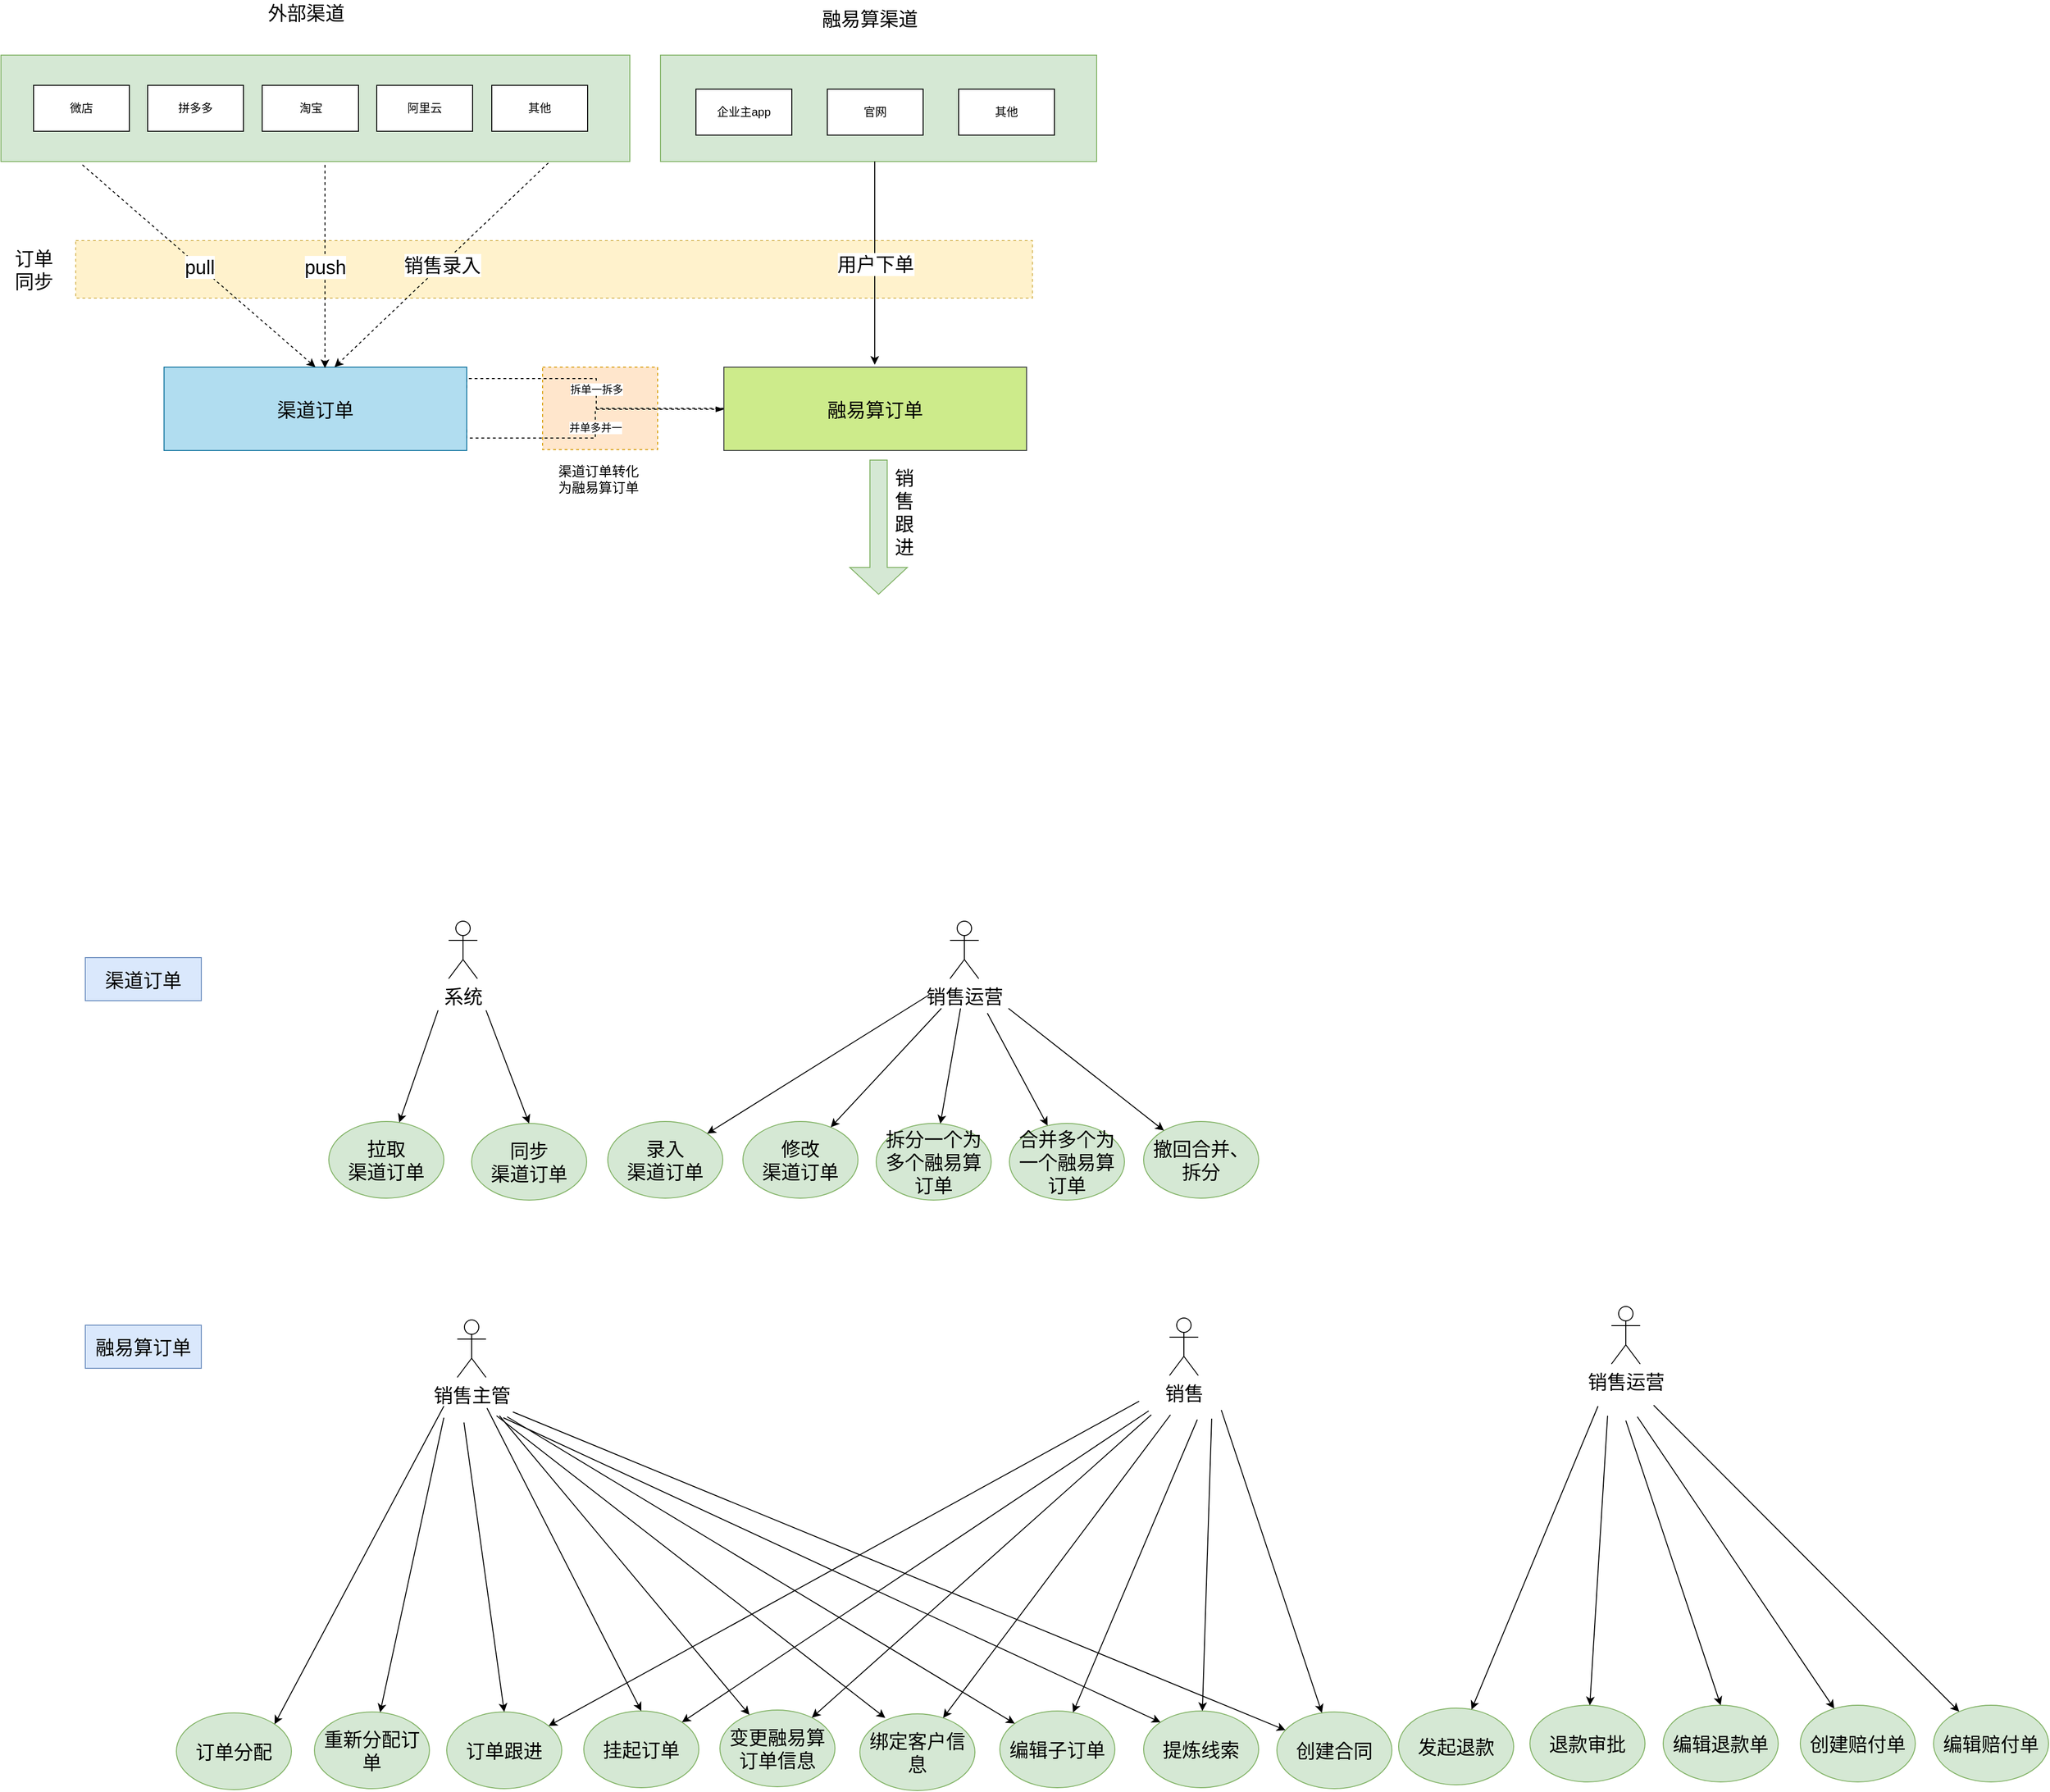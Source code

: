 <mxfile version="14.1.8" type="github">
  <diagram id="Wc-KlJpiXTT7ANUVL1O2" name="第 1 页">
    <mxGraphModel dx="3528" dy="1388" grid="0" gridSize="10" guides="1" tooltips="1" connect="1" arrows="1" fold="1" page="0" pageScale="1" pageWidth="827" pageHeight="1169" math="0" shadow="0">
      <root>
        <mxCell id="0" />
        <mxCell id="1" parent="0" />
        <mxCell id="DArMAvbHiKXC-84_z5ol-40" value="" style="rounded=0;whiteSpace=wrap;html=1;dashed=1;fillColor=#ffe6cc;strokeColor=#d79b00;" parent="1" vertex="1">
          <mxGeometry x="163" y="438" width="120" height="86" as="geometry" />
        </mxCell>
        <mxCell id="DArMAvbHiKXC-84_z5ol-33" value="" style="rounded=0;whiteSpace=wrap;html=1;dashed=1;fillColor=#fff2cc;strokeColor=#d6b656;" parent="1" vertex="1">
          <mxGeometry x="-323.99" y="306" width="997.99" height="60" as="geometry" />
        </mxCell>
        <mxCell id="DArMAvbHiKXC-84_z5ol-8" value="" style="rounded=0;whiteSpace=wrap;html=1;fillColor=#d5e8d4;strokeColor=#82b366;" parent="1" vertex="1">
          <mxGeometry x="-402" y="112.5" width="656" height="111" as="geometry" />
        </mxCell>
        <mxCell id="DArMAvbHiKXC-84_z5ol-1" value="微店" style="rounded=0;whiteSpace=wrap;html=1;" parent="1" vertex="1">
          <mxGeometry x="-368" y="144" width="100" height="48" as="geometry" />
        </mxCell>
        <mxCell id="DArMAvbHiKXC-84_z5ol-2" value="拼多多" style="rounded=0;whiteSpace=wrap;html=1;" parent="1" vertex="1">
          <mxGeometry x="-249" y="144" width="100" height="48" as="geometry" />
        </mxCell>
        <mxCell id="DArMAvbHiKXC-84_z5ol-3" value="淘宝" style="rounded=0;whiteSpace=wrap;html=1;" parent="1" vertex="1">
          <mxGeometry x="-129.5" y="144" width="100.5" height="48" as="geometry" />
        </mxCell>
        <mxCell id="DArMAvbHiKXC-84_z5ol-6" value="阿里云" style="rounded=0;whiteSpace=wrap;html=1;" parent="1" vertex="1">
          <mxGeometry x="-10" y="144" width="100" height="48" as="geometry" />
        </mxCell>
        <mxCell id="DArMAvbHiKXC-84_z5ol-7" value="其他" style="rounded=0;whiteSpace=wrap;html=1;" parent="1" vertex="1">
          <mxGeometry x="110" y="144" width="100" height="48" as="geometry" />
        </mxCell>
        <mxCell id="DArMAvbHiKXC-84_z5ol-9" value="&lt;font style=&quot;font-size: 20px&quot;&gt;外部渠道&lt;/font&gt;" style="text;html=1;align=center;verticalAlign=middle;resizable=0;points=[];autosize=1;" parent="1" vertex="1">
          <mxGeometry x="-129" y="57" width="90" height="21" as="geometry" />
        </mxCell>
        <mxCell id="DArMAvbHiKXC-84_z5ol-12" value="" style="rounded=0;whiteSpace=wrap;html=1;fillColor=#d5e8d4;strokeColor=#82b366;" parent="1" vertex="1">
          <mxGeometry x="286" y="112.5" width="455" height="111" as="geometry" />
        </mxCell>
        <mxCell id="DArMAvbHiKXC-84_z5ol-13" value="企业主app" style="rounded=0;whiteSpace=wrap;html=1;" parent="1" vertex="1">
          <mxGeometry x="323" y="148" width="100" height="48" as="geometry" />
        </mxCell>
        <mxCell id="DArMAvbHiKXC-84_z5ol-14" value="官网" style="rounded=0;whiteSpace=wrap;html=1;" parent="1" vertex="1">
          <mxGeometry x="460" y="148" width="100" height="48" as="geometry" />
        </mxCell>
        <mxCell id="DArMAvbHiKXC-84_z5ol-15" value="其他" style="rounded=0;whiteSpace=wrap;html=1;" parent="1" vertex="1">
          <mxGeometry x="597" y="148" width="100" height="48" as="geometry" />
        </mxCell>
        <mxCell id="DArMAvbHiKXC-84_z5ol-16" value="&lt;font style=&quot;font-size: 20px&quot;&gt;融易算渠道&lt;/font&gt;" style="text;html=1;align=center;verticalAlign=middle;resizable=0;points=[];autosize=1;" parent="1" vertex="1">
          <mxGeometry x="449" y="63" width="110" height="21" as="geometry" />
        </mxCell>
        <mxCell id="DArMAvbHiKXC-84_z5ol-36" value="拆单一拆多" style="edgeStyle=orthogonalEdgeStyle;rounded=0;orthogonalLoop=1;jettySize=auto;html=1;exitX=1;exitY=0.25;exitDx=0;exitDy=0;dashed=1;endArrow=none;endFill=0;" parent="1" source="DArMAvbHiKXC-84_z5ol-17" edge="1">
          <mxGeometry relative="1" as="geometry">
            <mxPoint x="354" y="481" as="targetPoint" />
            <Array as="points">
              <mxPoint x="84" y="450" />
              <mxPoint x="219" y="450" />
              <mxPoint x="219" y="481" />
            </Array>
          </mxGeometry>
        </mxCell>
        <mxCell id="DArMAvbHiKXC-84_z5ol-39" value="并单多并一" style="edgeStyle=orthogonalEdgeStyle;rounded=0;orthogonalLoop=1;jettySize=auto;html=1;exitX=1;exitY=0.75;exitDx=0;exitDy=0;dashed=1;endArrow=blockThin;endFill=1;" parent="1" source="DArMAvbHiKXC-84_z5ol-17" target="DArMAvbHiKXC-84_z5ol-18" edge="1">
          <mxGeometry relative="1" as="geometry">
            <Array as="points">
              <mxPoint x="84" y="512" />
              <mxPoint x="218" y="512" />
              <mxPoint x="218" y="482" />
            </Array>
          </mxGeometry>
        </mxCell>
        <mxCell id="DArMAvbHiKXC-84_z5ol-17" value="&lt;font style=&quot;font-size: 20px&quot;&gt;渠道订单&lt;/font&gt;" style="rounded=0;whiteSpace=wrap;html=1;fillColor=#b1ddf0;strokeColor=#10739e;" parent="1" vertex="1">
          <mxGeometry x="-231.86" y="438" width="315.75" height="87" as="geometry" />
        </mxCell>
        <mxCell id="DArMAvbHiKXC-84_z5ol-18" value="&lt;font style=&quot;font-size: 20px&quot;&gt;融易算订单&lt;/font&gt;" style="rounded=0;whiteSpace=wrap;html=1;fillColor=#cdeb8b;strokeColor=#36393d;" parent="1" vertex="1">
          <mxGeometry x="352.12" y="438" width="315.75" height="87" as="geometry" />
        </mxCell>
        <mxCell id="DArMAvbHiKXC-84_z5ol-28" value="&lt;font style=&quot;font-size: 20px&quot;&gt;pull&lt;/font&gt;" style="endArrow=classic;html=1;entryX=0.5;entryY=0;entryDx=0;entryDy=0;dashed=1;" parent="1" target="DArMAvbHiKXC-84_z5ol-17" edge="1">
          <mxGeometry width="50" height="50" relative="1" as="geometry">
            <mxPoint x="-317" y="227" as="sourcePoint" />
            <mxPoint x="-261" y="232" as="targetPoint" />
          </mxGeometry>
        </mxCell>
        <mxCell id="DArMAvbHiKXC-84_z5ol-30" value="&lt;font style=&quot;font-size: 20px&quot;&gt;push&lt;/font&gt;" style="endArrow=classic;html=1;dashed=1;" parent="1" edge="1">
          <mxGeometry width="50" height="50" relative="1" as="geometry">
            <mxPoint x="-64" y="227" as="sourcePoint" />
            <mxPoint x="-64" y="439" as="targetPoint" />
          </mxGeometry>
        </mxCell>
        <mxCell id="DArMAvbHiKXC-84_z5ol-31" value="&lt;span style=&quot;font-size: 20px&quot;&gt;销售录入&lt;/span&gt;" style="endArrow=classic;html=1;dashed=1;" parent="1" edge="1">
          <mxGeometry width="50" height="50" relative="1" as="geometry">
            <mxPoint x="169" y="225" as="sourcePoint" />
            <mxPoint x="-54" y="438" as="targetPoint" />
          </mxGeometry>
        </mxCell>
        <mxCell id="DArMAvbHiKXC-84_z5ol-32" value="&lt;font style=&quot;font-size: 20px&quot;&gt;用户下单&lt;/font&gt;" style="endArrow=classic;html=1;" parent="1" edge="1">
          <mxGeometry width="50" height="50" relative="1" as="geometry">
            <mxPoint x="509.5" y="223.5" as="sourcePoint" />
            <mxPoint x="509.5" y="435.5" as="targetPoint" />
          </mxGeometry>
        </mxCell>
        <mxCell id="DArMAvbHiKXC-84_z5ol-34" value="&lt;font style=&quot;font-size: 20px&quot;&gt;订单&lt;br&gt;同步&lt;/font&gt;" style="text;html=1;align=center;verticalAlign=middle;resizable=0;points=[];autosize=1;" parent="1" vertex="1">
          <mxGeometry x="-393" y="317" width="50" height="38" as="geometry" />
        </mxCell>
        <mxCell id="DArMAvbHiKXC-84_z5ol-41" value="&lt;font style=&quot;font-size: 14px&quot;&gt;渠道订单转化&lt;br&gt;为融易算订单&lt;/font&gt;" style="text;html=1;align=center;verticalAlign=middle;resizable=0;points=[];autosize=1;" parent="1" vertex="1">
          <mxGeometry x="174" y="538" width="94" height="34" as="geometry" />
        </mxCell>
        <mxCell id="DArMAvbHiKXC-84_z5ol-53" value="" style="shape=singleArrow;direction=south;whiteSpace=wrap;html=1;fillColor=#d5e8d4;strokeColor=#82b366;" parent="1" vertex="1">
          <mxGeometry x="483.5" y="535" width="60" height="140" as="geometry" />
        </mxCell>
        <mxCell id="DArMAvbHiKXC-84_z5ol-54" value="&lt;span style=&quot;font-size: 20px&quot;&gt;销&lt;br&gt;售&lt;br&gt;跟&lt;br&gt;进&lt;/span&gt;" style="text;html=1;align=center;verticalAlign=middle;resizable=0;points=[];autosize=1;" parent="1" vertex="1">
          <mxGeometry x="525" y="553" width="30" height="72" as="geometry" />
        </mxCell>
        <mxCell id="DArMAvbHiKXC-84_z5ol-58" value="&lt;font style=&quot;font-size: 20px&quot;&gt;拉取&lt;br&gt;渠道订单&lt;/font&gt;" style="ellipse;whiteSpace=wrap;html=1;fillColor=#d5e8d4;strokeColor=#82b366;" parent="1" vertex="1">
          <mxGeometry x="-60" y="1225" width="120" height="80" as="geometry" />
        </mxCell>
        <mxCell id="DArMAvbHiKXC-84_z5ol-59" value="&lt;font style=&quot;font-size: 20px&quot;&gt;系统&lt;/font&gt;" style="shape=umlActor;verticalLabelPosition=bottom;verticalAlign=top;html=1;" parent="1" vertex="1">
          <mxGeometry x="65" y="1016" width="30" height="60" as="geometry" />
        </mxCell>
        <mxCell id="DArMAvbHiKXC-84_z5ol-60" value="&lt;font style=&quot;font-size: 20px&quot;&gt;同步&lt;br&gt;渠道订单&lt;/font&gt;" style="ellipse;whiteSpace=wrap;html=1;fillColor=#d5e8d4;strokeColor=#82b366;" parent="1" vertex="1">
          <mxGeometry x="89" y="1227" width="120" height="80" as="geometry" />
        </mxCell>
        <mxCell id="DArMAvbHiKXC-84_z5ol-61" value="" style="endArrow=classic;html=1;" parent="1" target="DArMAvbHiKXC-84_z5ol-58" edge="1">
          <mxGeometry width="50" height="50" relative="1" as="geometry">
            <mxPoint x="54" y="1109" as="sourcePoint" />
            <mxPoint x="-119.59" y="1242.135" as="targetPoint" />
          </mxGeometry>
        </mxCell>
        <mxCell id="DArMAvbHiKXC-84_z5ol-62" value="" style="endArrow=classic;html=1;entryX=0.5;entryY=0;entryDx=0;entryDy=0;" parent="1" target="DArMAvbHiKXC-84_z5ol-60" edge="1">
          <mxGeometry width="50" height="50" relative="1" as="geometry">
            <mxPoint x="104" y="1109" as="sourcePoint" />
            <mxPoint x="211.295" y="1245.358" as="targetPoint" />
          </mxGeometry>
        </mxCell>
        <mxCell id="DArMAvbHiKXC-84_z5ol-64" value="&lt;font style=&quot;font-size: 20px&quot;&gt;渠道订单&lt;/font&gt;" style="rounded=0;whiteSpace=wrap;html=1;fillColor=#dae8fc;strokeColor=#6c8ebf;" parent="1" vertex="1">
          <mxGeometry x="-314" y="1054" width="121" height="45" as="geometry" />
        </mxCell>
        <mxCell id="DArMAvbHiKXC-84_z5ol-66" value="&lt;font style=&quot;font-size: 20px&quot;&gt;录入&lt;br&gt;渠道订单&lt;/font&gt;" style="ellipse;whiteSpace=wrap;html=1;fillColor=#d5e8d4;strokeColor=#82b366;" parent="1" vertex="1">
          <mxGeometry x="231" y="1225" width="120" height="80" as="geometry" />
        </mxCell>
        <mxCell id="DArMAvbHiKXC-84_z5ol-67" value="&lt;span style=&quot;font-size: 20px&quot;&gt;销售运营&lt;/span&gt;" style="shape=umlActor;verticalLabelPosition=bottom;verticalAlign=top;html=1;" parent="1" vertex="1">
          <mxGeometry x="588" y="1016" width="30" height="60" as="geometry" />
        </mxCell>
        <mxCell id="DArMAvbHiKXC-84_z5ol-68" value="&lt;font style=&quot;font-size: 20px&quot;&gt;修改&lt;br&gt;渠道订单&lt;/font&gt;" style="ellipse;whiteSpace=wrap;html=1;fillColor=#d5e8d4;strokeColor=#82b366;" parent="1" vertex="1">
          <mxGeometry x="372" y="1225" width="120" height="80" as="geometry" />
        </mxCell>
        <mxCell id="DArMAvbHiKXC-84_z5ol-69" value="" style="endArrow=classic;html=1;exitX=0.453;exitY=0.256;exitDx=0;exitDy=0;exitPerimeter=0;" parent="1" target="DArMAvbHiKXC-84_z5ol-66" edge="1">
          <mxGeometry width="50" height="50" relative="1" as="geometry">
            <mxPoint x="566.34" y="1092.864" as="sourcePoint" />
            <mxPoint x="611" y="1106" as="targetPoint" />
          </mxGeometry>
        </mxCell>
        <mxCell id="DArMAvbHiKXC-84_z5ol-70" value="" style="endArrow=classic;html=1;" parent="1" target="DArMAvbHiKXC-84_z5ol-68" edge="1">
          <mxGeometry width="50" height="50" relative="1" as="geometry">
            <mxPoint x="579" y="1107" as="sourcePoint" />
            <mxPoint x="466.277" y="1246.373" as="targetPoint" />
          </mxGeometry>
        </mxCell>
        <mxCell id="DArMAvbHiKXC-84_z5ol-72" value="&lt;span style=&quot;font-size: 20px&quot;&gt;拆分一个为多个融易算订单&lt;/span&gt;" style="ellipse;whiteSpace=wrap;html=1;fillColor=#d5e8d4;strokeColor=#82b366;" parent="1" vertex="1">
          <mxGeometry x="511" y="1227" width="120" height="80" as="geometry" />
        </mxCell>
        <mxCell id="DArMAvbHiKXC-84_z5ol-73" value="&lt;span style=&quot;font-size: 20px&quot;&gt;合并多个为&lt;br&gt;一个融易算订单&lt;/span&gt;" style="ellipse;whiteSpace=wrap;html=1;fillColor=#d5e8d4;strokeColor=#82b366;" parent="1" vertex="1">
          <mxGeometry x="650" y="1227" width="120" height="80" as="geometry" />
        </mxCell>
        <mxCell id="DArMAvbHiKXC-84_z5ol-75" value="&lt;span style=&quot;font-size: 20px&quot;&gt;撤回合并、拆分&lt;/span&gt;" style="ellipse;whiteSpace=wrap;html=1;fillColor=#d5e8d4;strokeColor=#82b366;" parent="1" vertex="1">
          <mxGeometry x="790" y="1225" width="120" height="80" as="geometry" />
        </mxCell>
        <mxCell id="DArMAvbHiKXC-84_z5ol-76" value="" style="endArrow=classic;html=1;" parent="1" target="DArMAvbHiKXC-84_z5ol-72" edge="1">
          <mxGeometry width="50" height="50" relative="1" as="geometry">
            <mxPoint x="599" y="1107" as="sourcePoint" />
            <mxPoint x="523.728" y="1246.786" as="targetPoint" />
          </mxGeometry>
        </mxCell>
        <mxCell id="DArMAvbHiKXC-84_z5ol-77" value="" style="endArrow=classic;html=1;" parent="1" target="DArMAvbHiKXC-84_z5ol-73" edge="1">
          <mxGeometry width="50" height="50" relative="1" as="geometry">
            <mxPoint x="627" y="1112" as="sourcePoint" />
            <mxPoint x="533.728" y="1256.786" as="targetPoint" />
          </mxGeometry>
        </mxCell>
        <mxCell id="DArMAvbHiKXC-84_z5ol-78" value="" style="endArrow=classic;html=1;" parent="1" target="DArMAvbHiKXC-84_z5ol-75" edge="1">
          <mxGeometry width="50" height="50" relative="1" as="geometry">
            <mxPoint x="649" y="1107" as="sourcePoint" />
            <mxPoint x="543.728" y="1266.786" as="targetPoint" />
          </mxGeometry>
        </mxCell>
        <mxCell id="Rq0zYVGZ0-2ekg4DxV7x-1" value="&lt;font style=&quot;font-size: 20px&quot;&gt;融易算订单&lt;/font&gt;" style="rounded=0;whiteSpace=wrap;html=1;fillColor=#dae8fc;strokeColor=#6c8ebf;" vertex="1" parent="1">
          <mxGeometry x="-314" y="1437.5" width="121" height="45" as="geometry" />
        </mxCell>
        <mxCell id="Rq0zYVGZ0-2ekg4DxV7x-2" value="&lt;font style=&quot;font-size: 20px&quot;&gt;订单跟进&lt;/font&gt;" style="ellipse;whiteSpace=wrap;html=1;fillColor=#d5e8d4;strokeColor=#82b366;" vertex="1" parent="1">
          <mxGeometry x="63" y="1841" width="120" height="80" as="geometry" />
        </mxCell>
        <mxCell id="Rq0zYVGZ0-2ekg4DxV7x-3" value="&lt;span style=&quot;font-size: 20px&quot;&gt;销售&lt;/span&gt;" style="shape=umlActor;verticalLabelPosition=bottom;verticalAlign=top;html=1;" vertex="1" parent="1">
          <mxGeometry x="817" y="1430" width="30" height="60" as="geometry" />
        </mxCell>
        <mxCell id="Rq0zYVGZ0-2ekg4DxV7x-4" value="&lt;span style=&quot;font-size: 20px&quot;&gt;变更融易算订单信息&lt;/span&gt;" style="ellipse;whiteSpace=wrap;html=1;fillColor=#d5e8d4;strokeColor=#82b366;" vertex="1" parent="1">
          <mxGeometry x="348" y="1839" width="120" height="80" as="geometry" />
        </mxCell>
        <mxCell id="Rq0zYVGZ0-2ekg4DxV7x-5" value="" style="endArrow=classic;html=1;exitX=0.453;exitY=0.256;exitDx=0;exitDy=0;exitPerimeter=0;" edge="1" parent="1" target="Rq0zYVGZ0-2ekg4DxV7x-2">
          <mxGeometry width="50" height="50" relative="1" as="geometry">
            <mxPoint x="785.34" y="1516.864" as="sourcePoint" />
            <mxPoint x="830" y="1530" as="targetPoint" />
          </mxGeometry>
        </mxCell>
        <mxCell id="Rq0zYVGZ0-2ekg4DxV7x-6" value="" style="endArrow=classic;html=1;" edge="1" parent="1" target="Rq0zYVGZ0-2ekg4DxV7x-4">
          <mxGeometry width="50" height="50" relative="1" as="geometry">
            <mxPoint x="798" y="1531" as="sourcePoint" />
            <mxPoint x="685.277" y="1670.373" as="targetPoint" />
          </mxGeometry>
        </mxCell>
        <mxCell id="Rq0zYVGZ0-2ekg4DxV7x-7" value="&lt;span style=&quot;font-size: 20px&quot;&gt;绑定客户信息&lt;/span&gt;" style="ellipse;whiteSpace=wrap;html=1;fillColor=#d5e8d4;strokeColor=#82b366;" vertex="1" parent="1">
          <mxGeometry x="494" y="1843" width="120" height="80" as="geometry" />
        </mxCell>
        <mxCell id="Rq0zYVGZ0-2ekg4DxV7x-8" value="&lt;span style=&quot;font-size: 20px&quot;&gt;编辑子订单&lt;/span&gt;" style="ellipse;whiteSpace=wrap;html=1;fillColor=#d5e8d4;strokeColor=#82b366;" vertex="1" parent="1">
          <mxGeometry x="640" y="1840" width="120" height="80" as="geometry" />
        </mxCell>
        <mxCell id="Rq0zYVGZ0-2ekg4DxV7x-9" value="&lt;span style=&quot;font-size: 20px&quot;&gt;提炼线索&lt;/span&gt;" style="ellipse;whiteSpace=wrap;html=1;fillColor=#d5e8d4;strokeColor=#82b366;" vertex="1" parent="1">
          <mxGeometry x="790" y="1840" width="120" height="80" as="geometry" />
        </mxCell>
        <mxCell id="Rq0zYVGZ0-2ekg4DxV7x-10" value="" style="endArrow=classic;html=1;" edge="1" parent="1" target="Rq0zYVGZ0-2ekg4DxV7x-7">
          <mxGeometry width="50" height="50" relative="1" as="geometry">
            <mxPoint x="818" y="1531" as="sourcePoint" />
            <mxPoint x="742.728" y="1670.786" as="targetPoint" />
          </mxGeometry>
        </mxCell>
        <mxCell id="Rq0zYVGZ0-2ekg4DxV7x-11" value="" style="endArrow=classic;html=1;" edge="1" parent="1" target="Rq0zYVGZ0-2ekg4DxV7x-8">
          <mxGeometry width="50" height="50" relative="1" as="geometry">
            <mxPoint x="846" y="1536" as="sourcePoint" />
            <mxPoint x="752.728" y="1680.786" as="targetPoint" />
          </mxGeometry>
        </mxCell>
        <mxCell id="Rq0zYVGZ0-2ekg4DxV7x-12" value="" style="endArrow=classic;html=1;" edge="1" parent="1" target="Rq0zYVGZ0-2ekg4DxV7x-9">
          <mxGeometry width="50" height="50" relative="1" as="geometry">
            <mxPoint x="861" y="1535" as="sourcePoint" />
            <mxPoint x="762.728" y="1690.786" as="targetPoint" />
          </mxGeometry>
        </mxCell>
        <mxCell id="Rq0zYVGZ0-2ekg4DxV7x-13" value="&lt;span style=&quot;font-size: 20px&quot;&gt;创建合同&lt;/span&gt;" style="ellipse;whiteSpace=wrap;html=1;fillColor=#d5e8d4;strokeColor=#82b366;" vertex="1" parent="1">
          <mxGeometry x="929" y="1841" width="120" height="80" as="geometry" />
        </mxCell>
        <mxCell id="Rq0zYVGZ0-2ekg4DxV7x-14" value="" style="endArrow=classic;html=1;" edge="1" parent="1" target="Rq0zYVGZ0-2ekg4DxV7x-13">
          <mxGeometry width="50" height="50" relative="1" as="geometry">
            <mxPoint x="871" y="1526" as="sourcePoint" />
            <mxPoint x="938.371" y="1682.977" as="targetPoint" />
          </mxGeometry>
        </mxCell>
        <mxCell id="Rq0zYVGZ0-2ekg4DxV7x-16" value="&lt;font style=&quot;font-size: 20px&quot;&gt;订单分配&lt;/font&gt;" style="ellipse;whiteSpace=wrap;html=1;fillColor=#d5e8d4;strokeColor=#82b366;" vertex="1" parent="1">
          <mxGeometry x="-219" y="1842" width="120" height="80" as="geometry" />
        </mxCell>
        <mxCell id="Rq0zYVGZ0-2ekg4DxV7x-17" value="&lt;font style=&quot;font-size: 20px&quot;&gt;重新分配订单&lt;/font&gt;" style="ellipse;whiteSpace=wrap;html=1;fillColor=#d5e8d4;strokeColor=#82b366;" vertex="1" parent="1">
          <mxGeometry x="-75" y="1841" width="120" height="80" as="geometry" />
        </mxCell>
        <mxCell id="Rq0zYVGZ0-2ekg4DxV7x-18" value="&lt;span style=&quot;font-size: 20px&quot;&gt;挂起&lt;/span&gt;&lt;span style=&quot;font-size: 20px&quot;&gt;订单&lt;/span&gt;" style="ellipse;whiteSpace=wrap;html=1;fillColor=#d5e8d4;strokeColor=#82b366;" vertex="1" parent="1">
          <mxGeometry x="206" y="1840" width="120" height="80" as="geometry" />
        </mxCell>
        <mxCell id="Rq0zYVGZ0-2ekg4DxV7x-19" value="" style="endArrow=classic;html=1;exitX=0.453;exitY=0.256;exitDx=0;exitDy=0;exitPerimeter=0;" edge="1" parent="1" target="Rq0zYVGZ0-2ekg4DxV7x-18">
          <mxGeometry width="50" height="50" relative="1" as="geometry">
            <mxPoint x="795.34" y="1526.864" as="sourcePoint" />
            <mxPoint x="335" y="1678" as="targetPoint" />
          </mxGeometry>
        </mxCell>
        <mxCell id="Rq0zYVGZ0-2ekg4DxV7x-21" value="" style="endArrow=classic;html=1;" edge="1" parent="1" target="Rq0zYVGZ0-2ekg4DxV7x-17">
          <mxGeometry width="50" height="50" relative="1" as="geometry">
            <mxPoint x="60" y="1534" as="sourcePoint" />
            <mxPoint x="247.96" y="1671.001" as="targetPoint" />
          </mxGeometry>
        </mxCell>
        <mxCell id="Rq0zYVGZ0-2ekg4DxV7x-22" value="" style="endArrow=classic;html=1;entryX=1;entryY=0;entryDx=0;entryDy=0;" edge="1" parent="1" target="Rq0zYVGZ0-2ekg4DxV7x-16">
          <mxGeometry width="50" height="50" relative="1" as="geometry">
            <mxPoint x="60" y="1522" as="sourcePoint" />
            <mxPoint x="63.96" y="1658.72" as="targetPoint" />
          </mxGeometry>
        </mxCell>
        <mxCell id="Rq0zYVGZ0-2ekg4DxV7x-23" value="&lt;span style=&quot;font-size: 20px&quot;&gt;销售主管&lt;/span&gt;" style="shape=umlActor;verticalLabelPosition=bottom;verticalAlign=top;html=1;" vertex="1" parent="1">
          <mxGeometry x="74" y="1432" width="30" height="60" as="geometry" />
        </mxCell>
        <mxCell id="Rq0zYVGZ0-2ekg4DxV7x-27" value="" style="endArrow=classic;html=1;entryX=0.5;entryY=0;entryDx=0;entryDy=0;" edge="1" parent="1" target="Rq0zYVGZ0-2ekg4DxV7x-2">
          <mxGeometry width="50" height="50" relative="1" as="geometry">
            <mxPoint x="81" y="1539" as="sourcePoint" />
            <mxPoint x="215.674" y="1793.104" as="targetPoint" />
          </mxGeometry>
        </mxCell>
        <mxCell id="Rq0zYVGZ0-2ekg4DxV7x-28" value="" style="endArrow=classic;html=1;entryX=0.5;entryY=0;entryDx=0;entryDy=0;" edge="1" parent="1" target="Rq0zYVGZ0-2ekg4DxV7x-18">
          <mxGeometry width="50" height="50" relative="1" as="geometry">
            <mxPoint x="105" y="1524" as="sourcePoint" />
            <mxPoint x="335.6" y="1800.68" as="targetPoint" />
          </mxGeometry>
        </mxCell>
        <mxCell id="Rq0zYVGZ0-2ekg4DxV7x-29" value="" style="endArrow=classic;html=1;" edge="1" parent="1" target="Rq0zYVGZ0-2ekg4DxV7x-4">
          <mxGeometry width="50" height="50" relative="1" as="geometry">
            <mxPoint x="118" y="1532" as="sourcePoint" />
            <mxPoint x="463.6" y="1801.68" as="targetPoint" />
          </mxGeometry>
        </mxCell>
        <mxCell id="Rq0zYVGZ0-2ekg4DxV7x-30" value="" style="endArrow=classic;html=1;entryX=0.221;entryY=0.053;entryDx=0;entryDy=0;entryPerimeter=0;" edge="1" parent="1" target="Rq0zYVGZ0-2ekg4DxV7x-7">
          <mxGeometry width="50" height="50" relative="1" as="geometry">
            <mxPoint x="115" y="1532" as="sourcePoint" />
            <mxPoint x="624.806" y="1802.302" as="targetPoint" />
          </mxGeometry>
        </mxCell>
        <mxCell id="Rq0zYVGZ0-2ekg4DxV7x-31" value="" style="endArrow=classic;html=1;" edge="1" parent="1" target="Rq0zYVGZ0-2ekg4DxV7x-8">
          <mxGeometry width="50" height="50" relative="1" as="geometry">
            <mxPoint x="126" y="1533" as="sourcePoint" />
            <mxPoint x="756.52" y="1803.24" as="targetPoint" />
          </mxGeometry>
        </mxCell>
        <mxCell id="Rq0zYVGZ0-2ekg4DxV7x-32" value="" style="endArrow=classic;html=1;entryX=0;entryY=0;entryDx=0;entryDy=0;" edge="1" parent="1" target="Rq0zYVGZ0-2ekg4DxV7x-9">
          <mxGeometry width="50" height="50" relative="1" as="geometry">
            <mxPoint x="122" y="1534" as="sourcePoint" />
            <mxPoint x="923.606" y="1799.29" as="targetPoint" />
          </mxGeometry>
        </mxCell>
        <mxCell id="Rq0zYVGZ0-2ekg4DxV7x-33" value="" style="endArrow=classic;html=1;" edge="1" parent="1" target="Rq0zYVGZ0-2ekg4DxV7x-13">
          <mxGeometry width="50" height="50" relative="1" as="geometry">
            <mxPoint x="132" y="1528" as="sourcePoint" />
            <mxPoint x="1052.306" y="1805.29" as="targetPoint" />
          </mxGeometry>
        </mxCell>
        <mxCell id="Rq0zYVGZ0-2ekg4DxV7x-35" value="&lt;span style=&quot;font-size: 20px&quot;&gt;销售运营&lt;/span&gt;" style="shape=umlActor;verticalLabelPosition=bottom;verticalAlign=top;html=1;" vertex="1" parent="1">
          <mxGeometry x="1278" y="1418" width="30" height="60" as="geometry" />
        </mxCell>
        <mxCell id="Rq0zYVGZ0-2ekg4DxV7x-36" value="&lt;span style=&quot;font-size: 20px&quot;&gt;发起退款&lt;/span&gt;" style="ellipse;whiteSpace=wrap;html=1;fillColor=#d5e8d4;strokeColor=#82b366;" vertex="1" parent="1">
          <mxGeometry x="1056" y="1837" width="120" height="80" as="geometry" />
        </mxCell>
        <mxCell id="Rq0zYVGZ0-2ekg4DxV7x-37" value="&lt;span style=&quot;font-size: 20px&quot;&gt;退款审批&lt;/span&gt;" style="ellipse;whiteSpace=wrap;html=1;fillColor=#d5e8d4;strokeColor=#82b366;" vertex="1" parent="1">
          <mxGeometry x="1193" y="1834" width="120" height="80" as="geometry" />
        </mxCell>
        <mxCell id="Rq0zYVGZ0-2ekg4DxV7x-38" value="&lt;span style=&quot;font-size: 20px&quot;&gt;编辑退款单&lt;/span&gt;" style="ellipse;whiteSpace=wrap;html=1;fillColor=#d5e8d4;strokeColor=#82b366;" vertex="1" parent="1">
          <mxGeometry x="1332" y="1834" width="120" height="80" as="geometry" />
        </mxCell>
        <mxCell id="Rq0zYVGZ0-2ekg4DxV7x-39" value="&lt;span style=&quot;font-size: 20px&quot;&gt;创建赔付单&lt;/span&gt;" style="ellipse;whiteSpace=wrap;html=1;fillColor=#d5e8d4;strokeColor=#82b366;" vertex="1" parent="1">
          <mxGeometry x="1475" y="1834" width="120" height="80" as="geometry" />
        </mxCell>
        <mxCell id="Rq0zYVGZ0-2ekg4DxV7x-40" value="&lt;span style=&quot;font-size: 20px&quot;&gt;编辑赔付单&lt;/span&gt;" style="ellipse;whiteSpace=wrap;html=1;fillColor=#d5e8d4;strokeColor=#82b366;" vertex="1" parent="1">
          <mxGeometry x="1614" y="1834" width="120" height="80" as="geometry" />
        </mxCell>
        <mxCell id="Rq0zYVGZ0-2ekg4DxV7x-46" value="" style="endArrow=classic;html=1;" edge="1" parent="1" target="Rq0zYVGZ0-2ekg4DxV7x-36">
          <mxGeometry width="50" height="50" relative="1" as="geometry">
            <mxPoint x="1264" y="1522" as="sourcePoint" />
            <mxPoint x="1203.026" y="1859.003" as="targetPoint" />
          </mxGeometry>
        </mxCell>
        <mxCell id="Rq0zYVGZ0-2ekg4DxV7x-48" value="" style="endArrow=classic;html=1;" edge="1" parent="1" target="Rq0zYVGZ0-2ekg4DxV7x-37">
          <mxGeometry width="50" height="50" relative="1" as="geometry">
            <mxPoint x="1274" y="1532" as="sourcePoint" />
            <mxPoint x="1221.216" y="1869.215" as="targetPoint" />
          </mxGeometry>
        </mxCell>
        <mxCell id="Rq0zYVGZ0-2ekg4DxV7x-49" value="" style="endArrow=classic;html=1;entryX=0.5;entryY=0;entryDx=0;entryDy=0;" edge="1" parent="1" target="Rq0zYVGZ0-2ekg4DxV7x-38">
          <mxGeometry width="50" height="50" relative="1" as="geometry">
            <mxPoint x="1293" y="1537" as="sourcePoint" />
            <mxPoint x="1231.216" y="1879.215" as="targetPoint" />
          </mxGeometry>
        </mxCell>
        <mxCell id="Rq0zYVGZ0-2ekg4DxV7x-50" value="" style="endArrow=classic;html=1;" edge="1" parent="1" target="Rq0zYVGZ0-2ekg4DxV7x-39">
          <mxGeometry width="50" height="50" relative="1" as="geometry">
            <mxPoint x="1305" y="1533" as="sourcePoint" />
            <mxPoint x="1241.216" y="1889.215" as="targetPoint" />
          </mxGeometry>
        </mxCell>
        <mxCell id="Rq0zYVGZ0-2ekg4DxV7x-51" value="" style="endArrow=classic;html=1;" edge="1" parent="1" target="Rq0zYVGZ0-2ekg4DxV7x-40">
          <mxGeometry width="50" height="50" relative="1" as="geometry">
            <mxPoint x="1322" y="1521" as="sourcePoint" />
            <mxPoint x="1251.216" y="1899.215" as="targetPoint" />
          </mxGeometry>
        </mxCell>
      </root>
    </mxGraphModel>
  </diagram>
</mxfile>
